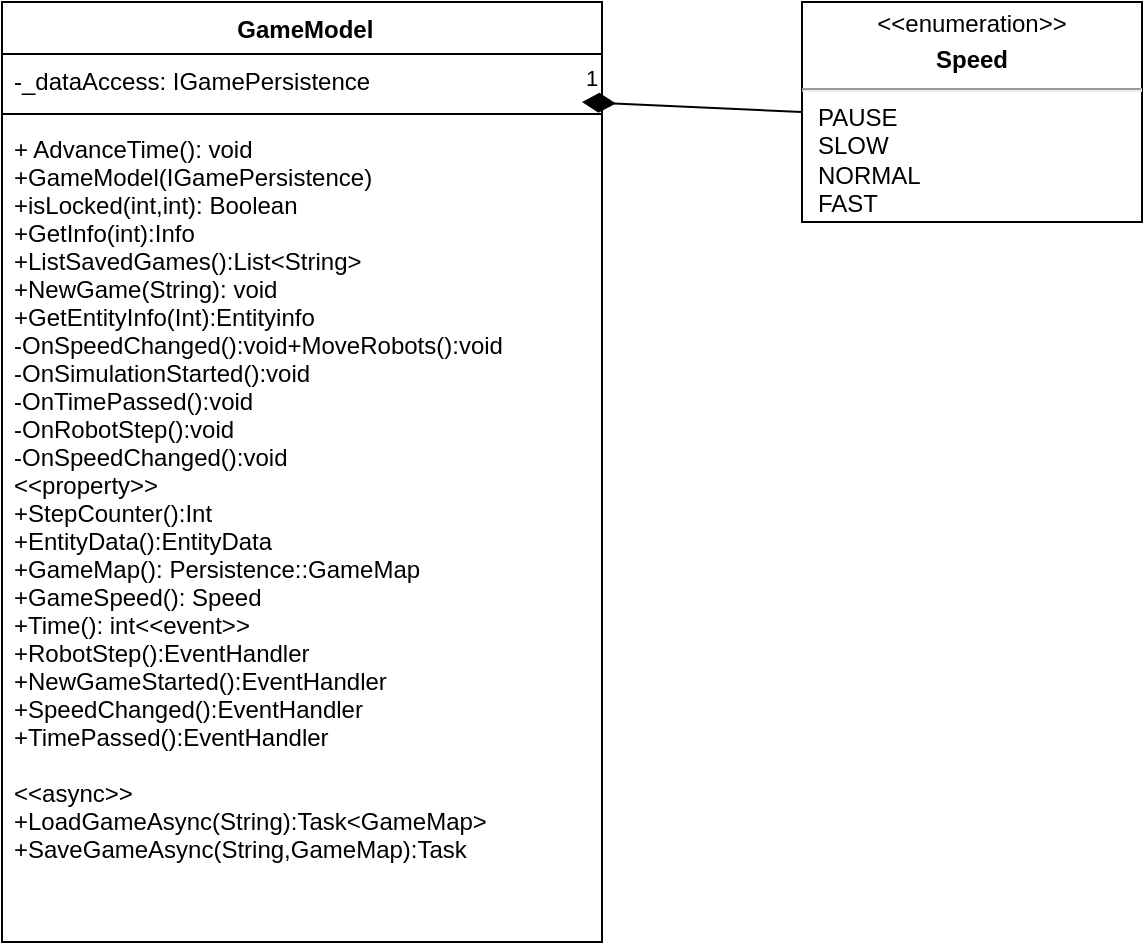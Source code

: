 <mxfile version="12.1.3" type="device" pages="1"><diagram id="3bo2XfxbpXNuXIWLoKB3" name="Page-1"><mxGraphModel dx="1648" dy="789" grid="1" gridSize="10" guides="1" tooltips="1" connect="1" arrows="1" fold="1" page="1" pageScale="1" pageWidth="850" pageHeight="1100" math="0" shadow="0"><root><mxCell id="0"/><mxCell id="1" parent="0"/><mxCell id="bGjIgR13ICtBpJ83ckfc-1" value=" GameModel&#xA;" style="swimlane;fontStyle=1;align=center;verticalAlign=top;childLayout=stackLayout;horizontal=1;startSize=26;horizontalStack=0;resizeParent=1;resizeParentMax=0;resizeLast=0;collapsible=1;marginBottom=0;" parent="1" vertex="1"><mxGeometry x="50" y="40" width="300" height="470" as="geometry"/></mxCell><mxCell id="bGjIgR13ICtBpJ83ckfc-2" value="-_dataAccess: IGamePersistence&#xA;" style="text;strokeColor=none;fillColor=none;align=left;verticalAlign=top;spacingLeft=4;spacingRight=4;overflow=hidden;rotatable=0;points=[[0,0.5],[1,0.5]];portConstraint=eastwest;" parent="bGjIgR13ICtBpJ83ckfc-1" vertex="1"><mxGeometry y="26" width="300" height="26" as="geometry"/></mxCell><mxCell id="bGjIgR13ICtBpJ83ckfc-3" value="" style="line;strokeWidth=1;fillColor=none;align=left;verticalAlign=middle;spacingTop=-1;spacingLeft=3;spacingRight=3;rotatable=0;labelPosition=right;points=[];portConstraint=eastwest;" parent="bGjIgR13ICtBpJ83ckfc-1" vertex="1"><mxGeometry y="52" width="300" height="8" as="geometry"/></mxCell><mxCell id="bGjIgR13ICtBpJ83ckfc-4" value="+ AdvanceTime(): void&#xA;+GameModel(IGamePersistence)&#xA;+isLocked(int,int): Boolean&#xA;+GetInfo(int):Info&#xA;+ListSavedGames():List&lt;String&gt;&#xA;+NewGame(String): void&#xA;+GetEntityInfo(Int):Entityinfo&#xA;-OnSpeedChanged():void+MoveRobots():void&#xA;-OnSimulationStarted():void&#xA;-OnTimePassed():void&#xA;-OnRobotStep():void&#xA;-OnSpeedChanged():void&#xA;&lt;&lt;property&gt;&gt;&#xA;+StepCounter():Int&#xA;+EntityData():EntityData&#xA;+GameMap(): Persistence::GameMap&#xA;+GameSpeed(): Speed&#xA;+Time(): int&lt;&lt;event&gt;&gt;&#xA;+RobotStep():EventHandler&#xA;+NewGameStarted():EventHandler&#xA;+SpeedChanged():EventHandler&#xA;+TimePassed():EventHandler&#xA;&#xA;&lt;&lt;async&gt;&gt;&#xA;+LoadGameAsync(String):Task&lt;GameMap&gt;&#xA;+SaveGameAsync(String,GameMap):Task&#xA;" style="text;strokeColor=none;fillColor=none;align=left;verticalAlign=top;spacingLeft=4;spacingRight=4;overflow=hidden;rotatable=0;points=[[0,0.5],[1,0.5]];portConstraint=eastwest;" parent="bGjIgR13ICtBpJ83ckfc-1" vertex="1"><mxGeometry y="60" width="300" height="410" as="geometry"/></mxCell><mxCell id="bGjIgR13ICtBpJ83ckfc-31" value="&lt;p style=&quot;margin: 4px 0px 0px; text-align: center;&quot;&gt;&amp;lt;&amp;lt;enumeration&amp;gt;&amp;gt;&lt;/p&gt;&lt;p style=&quot;margin: 4px 0px 0px; text-align: center;&quot;&gt;&lt;b&gt;Speed&lt;br&gt;&lt;/b&gt;&lt;/p&gt;&lt;hr&gt;&lt;p style=&quot;margin: 0px ; margin-left: 8px&quot;&gt;PAUSE&lt;br&gt;SLOW&lt;br&gt;NORMAL&lt;/p&gt;&lt;p style=&quot;margin: 0px ; margin-left: 8px&quot;&gt;FAST&lt;/p&gt;&lt;p style=&quot;margin: 0px ; margin-left: 8px&quot;&gt;&lt;br&gt;&lt;/p&gt;" style="verticalAlign=top;align=left;overflow=fill;fontSize=12;fontFamily=Helvetica;html=1;fontStyle=0" parent="1" vertex="1"><mxGeometry x="450" y="40" width="170" height="110" as="geometry"/></mxCell><mxCell id="Oa5WRO0oWXr--86OBp2v-32" value="1" style="endArrow=none;html=1;endSize=12;startArrow=diamondThin;startSize=14;startFill=1;align=left;verticalAlign=bottom;entryX=0;entryY=0.5;entryDx=0;entryDy=0;endFill=0;" parent="1" target="bGjIgR13ICtBpJ83ckfc-31" edge="1"><mxGeometry x="-1" y="3" relative="1" as="geometry"><mxPoint x="340" y="90" as="sourcePoint"/><mxPoint x="500" y="90" as="targetPoint"/></mxGeometry></mxCell></root></mxGraphModel></diagram></mxfile>